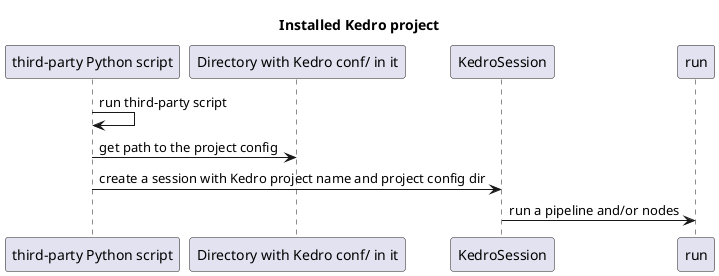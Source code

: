 @startuml
title "Installed Kedro project"

participant "third-party Python script" as script
participant "Directory with Kedro conf/ in it" as curr_dir
participant "KedroSession" as session

script->script: run third-party script
script->curr_dir: get path to the project config
script->session: create a session with Kedro project name and project config dir
session->run: run a pipeline and/or nodes

@enduml
